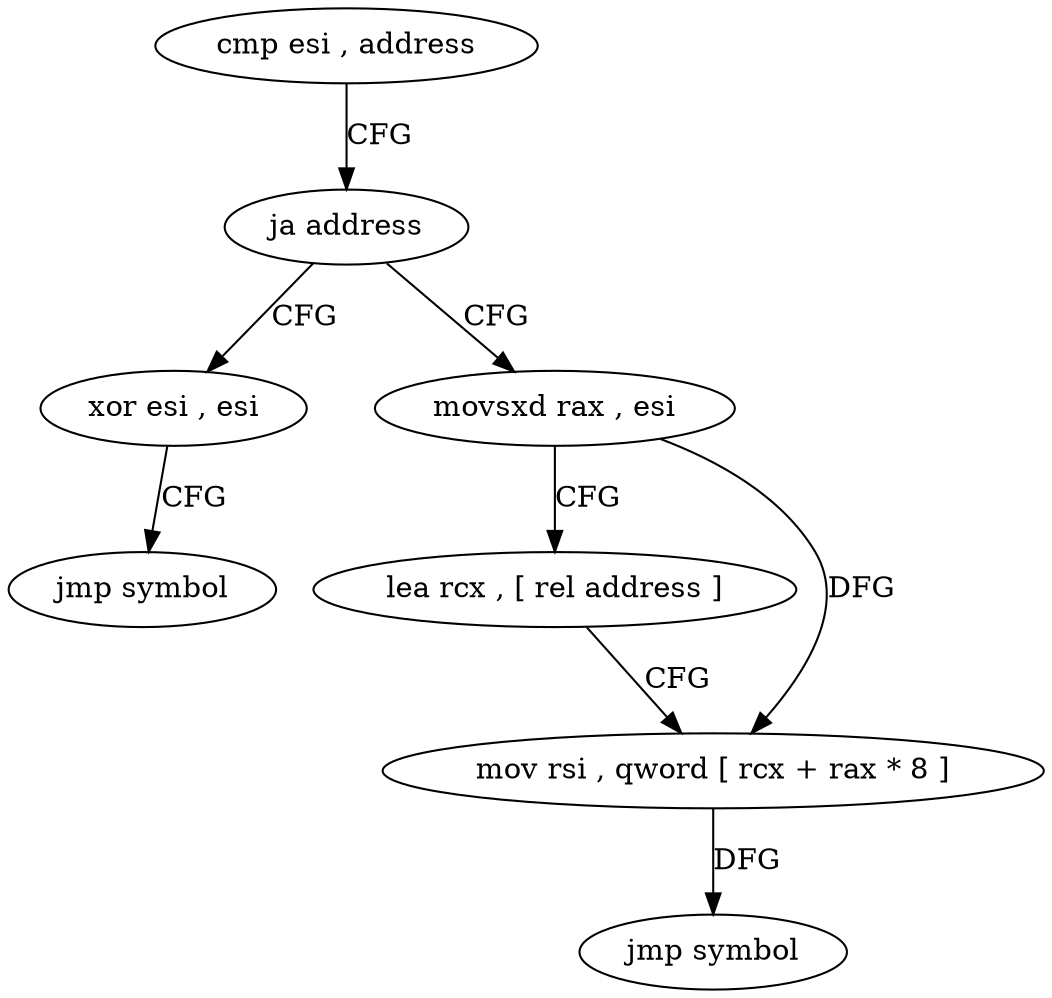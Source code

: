 digraph "func" {
"142992" [label = "cmp esi , address" ]
"142995" [label = "ja address" ]
"143016" [label = "xor esi , esi" ]
"142997" [label = "movsxd rax , esi" ]
"143018" [label = "jmp symbol" ]
"143000" [label = "lea rcx , [ rel address ]" ]
"143007" [label = "mov rsi , qword [ rcx + rax * 8 ]" ]
"143011" [label = "jmp symbol" ]
"142992" -> "142995" [ label = "CFG" ]
"142995" -> "143016" [ label = "CFG" ]
"142995" -> "142997" [ label = "CFG" ]
"143016" -> "143018" [ label = "CFG" ]
"142997" -> "143000" [ label = "CFG" ]
"142997" -> "143007" [ label = "DFG" ]
"143000" -> "143007" [ label = "CFG" ]
"143007" -> "143011" [ label = "DFG" ]
}
